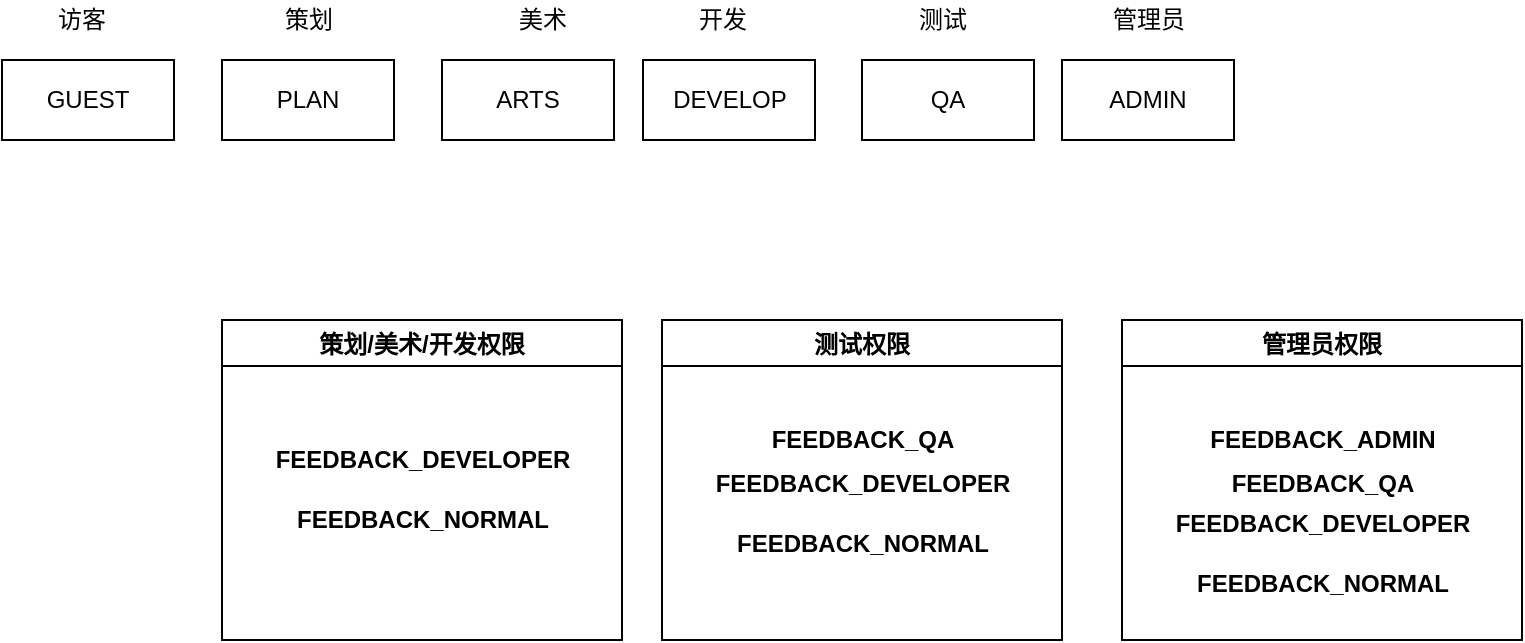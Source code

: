 <mxfile version="15.3.0" type="github">
  <diagram id="5iMPpPeAcKOTN70CdIQC" name="第 1 页">
    <mxGraphModel dx="1044" dy="539" grid="1" gridSize="10" guides="1" tooltips="1" connect="1" arrows="1" fold="1" page="1" pageScale="1" pageWidth="827" pageHeight="1169" math="0" shadow="0">
      <root>
        <mxCell id="0" />
        <mxCell id="1" parent="0" />
        <mxCell id="qs06Boqaz2v2HVn0pkcw-1" value="GUEST" style="rounded=0;whiteSpace=wrap;html=1;" parent="1" vertex="1">
          <mxGeometry x="50" y="180" width="86" height="40" as="geometry" />
        </mxCell>
        <mxCell id="r5gvzB6quPmWb3v7Rt3p-3" value="ADMIN" style="rounded=0;whiteSpace=wrap;html=1;" vertex="1" parent="1">
          <mxGeometry x="580" y="180" width="86" height="40" as="geometry" />
        </mxCell>
        <mxCell id="r5gvzB6quPmWb3v7Rt3p-4" value="DEVELOP" style="rounded=0;whiteSpace=wrap;html=1;" vertex="1" parent="1">
          <mxGeometry x="370.5" y="180" width="86" height="40" as="geometry" />
        </mxCell>
        <mxCell id="r5gvzB6quPmWb3v7Rt3p-5" value="ARTS" style="rounded=0;whiteSpace=wrap;html=1;" vertex="1" parent="1">
          <mxGeometry x="270" y="180" width="86" height="40" as="geometry" />
        </mxCell>
        <mxCell id="r5gvzB6quPmWb3v7Rt3p-8" value="QA" style="rounded=0;whiteSpace=wrap;html=1;" vertex="1" parent="1">
          <mxGeometry x="480" y="180" width="86" height="40" as="geometry" />
        </mxCell>
        <mxCell id="r5gvzB6quPmWb3v7Rt3p-9" value="PLAN" style="rounded=0;whiteSpace=wrap;html=1;" vertex="1" parent="1">
          <mxGeometry x="160" y="180" width="86" height="40" as="geometry" />
        </mxCell>
        <mxCell id="r5gvzB6quPmWb3v7Rt3p-10" value="访客" style="text;html=1;strokeColor=none;fillColor=none;align=center;verticalAlign=middle;whiteSpace=wrap;rounded=0;" vertex="1" parent="1">
          <mxGeometry x="70" y="150" width="40" height="20" as="geometry" />
        </mxCell>
        <mxCell id="r5gvzB6quPmWb3v7Rt3p-11" value="策划" style="text;html=1;align=center;verticalAlign=middle;resizable=0;points=[];autosize=1;strokeColor=none;fillColor=none;" vertex="1" parent="1">
          <mxGeometry x="183" y="150" width="40" height="20" as="geometry" />
        </mxCell>
        <mxCell id="r5gvzB6quPmWb3v7Rt3p-12" value="美术" style="text;html=1;align=center;verticalAlign=middle;resizable=0;points=[];autosize=1;strokeColor=none;fillColor=none;" vertex="1" parent="1">
          <mxGeometry x="300" y="150" width="40" height="20" as="geometry" />
        </mxCell>
        <mxCell id="r5gvzB6quPmWb3v7Rt3p-13" value="开发" style="text;html=1;align=center;verticalAlign=middle;resizable=0;points=[];autosize=1;strokeColor=none;fillColor=none;" vertex="1" parent="1">
          <mxGeometry x="390" y="150" width="40" height="20" as="geometry" />
        </mxCell>
        <mxCell id="r5gvzB6quPmWb3v7Rt3p-14" value="测试" style="text;html=1;align=center;verticalAlign=middle;resizable=0;points=[];autosize=1;strokeColor=none;fillColor=none;" vertex="1" parent="1">
          <mxGeometry x="500" y="150" width="40" height="20" as="geometry" />
        </mxCell>
        <mxCell id="r5gvzB6quPmWb3v7Rt3p-15" value="管理员" style="text;html=1;align=center;verticalAlign=middle;resizable=0;points=[];autosize=1;strokeColor=none;fillColor=none;" vertex="1" parent="1">
          <mxGeometry x="598" y="150" width="50" height="20" as="geometry" />
        </mxCell>
        <mxCell id="r5gvzB6quPmWb3v7Rt3p-16" value="管理员权限" style="swimlane;" vertex="1" parent="1">
          <mxGeometry x="610" y="310" width="200" height="160" as="geometry" />
        </mxCell>
        <mxCell id="r5gvzB6quPmWb3v7Rt3p-19" value="&lt;span style=&quot;font-weight: 700&quot;&gt;FEEDBACK_QA&lt;/span&gt;" style="text;html=1;align=center;verticalAlign=middle;resizable=0;points=[];autosize=1;strokeColor=none;fillColor=none;" vertex="1" parent="r5gvzB6quPmWb3v7Rt3p-16">
          <mxGeometry x="45" y="72" width="110" height="20" as="geometry" />
        </mxCell>
        <mxCell id="r5gvzB6quPmWb3v7Rt3p-20" value="&lt;span style=&quot;font-weight: 700&quot;&gt;FEEDBACK_DEVELOPER&lt;/span&gt;" style="text;html=1;align=center;verticalAlign=middle;resizable=0;points=[];autosize=1;strokeColor=none;fillColor=none;" vertex="1" parent="r5gvzB6quPmWb3v7Rt3p-16">
          <mxGeometry x="20" y="92" width="160" height="20" as="geometry" />
        </mxCell>
        <mxCell id="r5gvzB6quPmWb3v7Rt3p-21" value="&lt;span style=&quot;font-weight: 700&quot;&gt;FEEDBACK_NORMAL&lt;/span&gt;" style="text;html=1;align=center;verticalAlign=middle;resizable=0;points=[];autosize=1;strokeColor=none;fillColor=none;" vertex="1" parent="r5gvzB6quPmWb3v7Rt3p-16">
          <mxGeometry x="30" y="122" width="140" height="20" as="geometry" />
        </mxCell>
        <mxCell id="r5gvzB6quPmWb3v7Rt3p-18" value="&lt;span style=&quot;font-weight: 700&quot;&gt;FEEDBACK_ADMIN&lt;/span&gt;" style="text;html=1;align=center;verticalAlign=middle;resizable=0;points=[];autosize=1;strokeColor=none;fillColor=none;" vertex="1" parent="1">
          <mxGeometry x="645" y="360" width="130" height="20" as="geometry" />
        </mxCell>
        <mxCell id="r5gvzB6quPmWb3v7Rt3p-22" value="测试权限" style="swimlane;" vertex="1" parent="1">
          <mxGeometry x="380" y="310" width="200" height="160" as="geometry" />
        </mxCell>
        <mxCell id="r5gvzB6quPmWb3v7Rt3p-23" value="&lt;span style=&quot;font-weight: 700&quot;&gt;FEEDBACK_QA&lt;/span&gt;" style="text;html=1;align=center;verticalAlign=middle;resizable=0;points=[];autosize=1;strokeColor=none;fillColor=none;" vertex="1" parent="r5gvzB6quPmWb3v7Rt3p-22">
          <mxGeometry x="45" y="50" width="110" height="20" as="geometry" />
        </mxCell>
        <mxCell id="r5gvzB6quPmWb3v7Rt3p-24" value="&lt;span style=&quot;font-weight: 700&quot;&gt;FEEDBACK_DEVELOPER&lt;/span&gt;" style="text;html=1;align=center;verticalAlign=middle;resizable=0;points=[];autosize=1;strokeColor=none;fillColor=none;" vertex="1" parent="r5gvzB6quPmWb3v7Rt3p-22">
          <mxGeometry x="20" y="72" width="160" height="20" as="geometry" />
        </mxCell>
        <mxCell id="r5gvzB6quPmWb3v7Rt3p-25" value="&lt;span style=&quot;font-weight: 700&quot;&gt;FEEDBACK_NORMAL&lt;/span&gt;" style="text;html=1;align=center;verticalAlign=middle;resizable=0;points=[];autosize=1;strokeColor=none;fillColor=none;" vertex="1" parent="r5gvzB6quPmWb3v7Rt3p-22">
          <mxGeometry x="30" y="102" width="140" height="20" as="geometry" />
        </mxCell>
        <mxCell id="r5gvzB6quPmWb3v7Rt3p-27" value="策划/美术/开发权限" style="swimlane;" vertex="1" parent="1">
          <mxGeometry x="160" y="310" width="200" height="160" as="geometry" />
        </mxCell>
        <mxCell id="r5gvzB6quPmWb3v7Rt3p-29" value="&lt;span style=&quot;font-weight: 700&quot;&gt;FEEDBACK_DEVELOPER&lt;/span&gt;" style="text;html=1;align=center;verticalAlign=middle;resizable=0;points=[];autosize=1;strokeColor=none;fillColor=none;" vertex="1" parent="r5gvzB6quPmWb3v7Rt3p-27">
          <mxGeometry x="20" y="60" width="160" height="20" as="geometry" />
        </mxCell>
        <mxCell id="r5gvzB6quPmWb3v7Rt3p-30" value="&lt;span style=&quot;font-weight: 700&quot;&gt;FEEDBACK_NORMAL&lt;/span&gt;" style="text;html=1;align=center;verticalAlign=middle;resizable=0;points=[];autosize=1;strokeColor=none;fillColor=none;" vertex="1" parent="r5gvzB6quPmWb3v7Rt3p-27">
          <mxGeometry x="30" y="90" width="140" height="20" as="geometry" />
        </mxCell>
      </root>
    </mxGraphModel>
  </diagram>
</mxfile>
